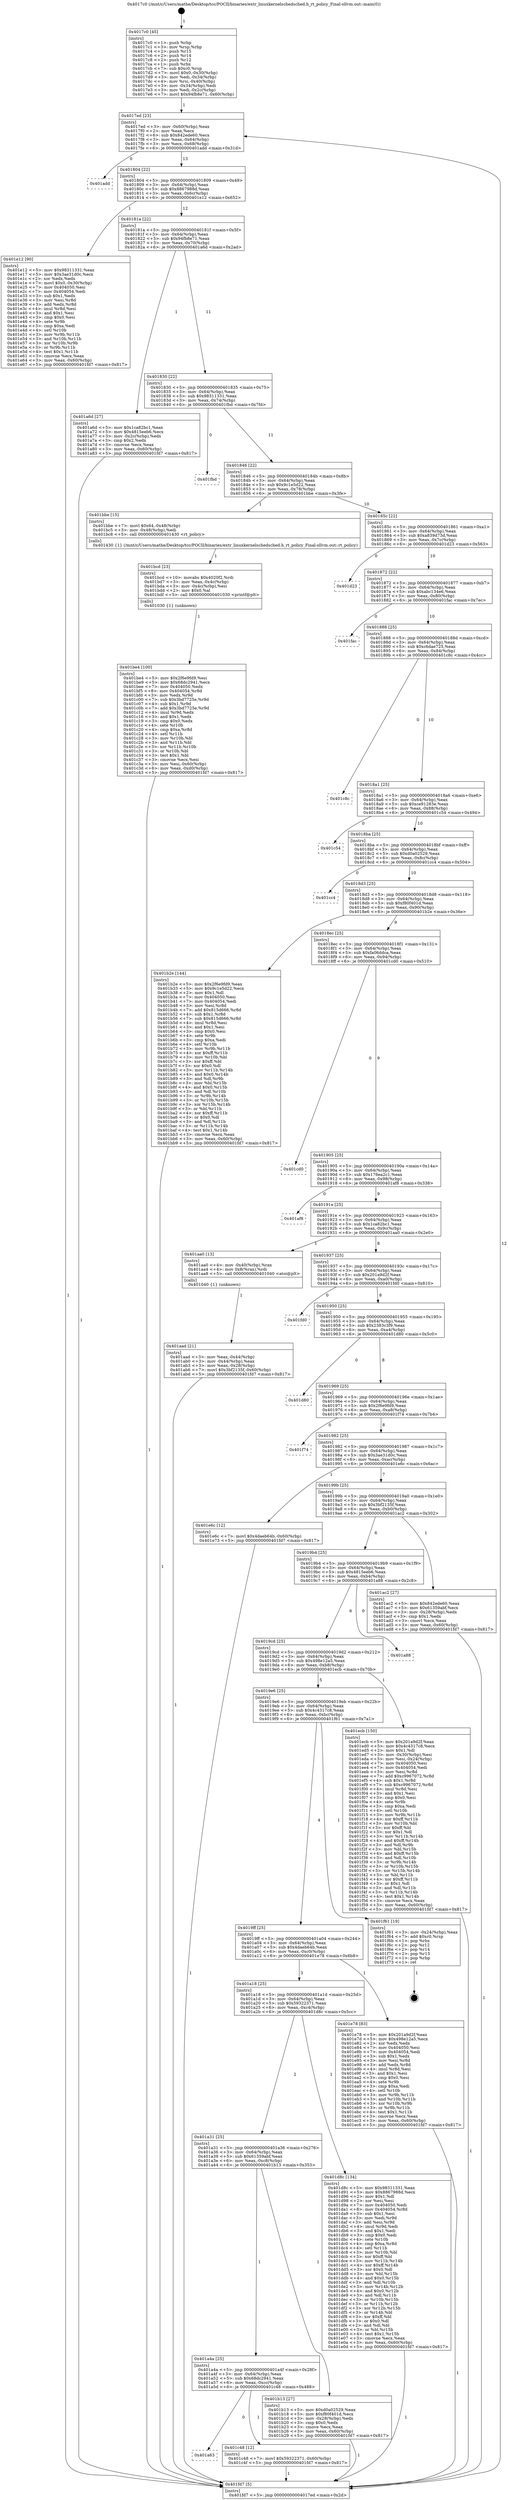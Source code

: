 digraph "0x4017c0" {
  label = "0x4017c0 (/mnt/c/Users/mathe/Desktop/tcc/POCII/binaries/extr_linuxkernelschedsched.h_rt_policy_Final-ollvm.out::main(0))"
  labelloc = "t"
  node[shape=record]

  Entry [label="",width=0.3,height=0.3,shape=circle,fillcolor=black,style=filled]
  "0x4017ed" [label="{
     0x4017ed [23]\l
     | [instrs]\l
     &nbsp;&nbsp;0x4017ed \<+3\>: mov -0x60(%rbp),%eax\l
     &nbsp;&nbsp;0x4017f0 \<+2\>: mov %eax,%ecx\l
     &nbsp;&nbsp;0x4017f2 \<+6\>: sub $0x842ede60,%ecx\l
     &nbsp;&nbsp;0x4017f8 \<+3\>: mov %eax,-0x64(%rbp)\l
     &nbsp;&nbsp;0x4017fb \<+3\>: mov %ecx,-0x68(%rbp)\l
     &nbsp;&nbsp;0x4017fe \<+6\>: je 0000000000401add \<main+0x31d\>\l
  }"]
  "0x401add" [label="{
     0x401add\l
  }", style=dashed]
  "0x401804" [label="{
     0x401804 [22]\l
     | [instrs]\l
     &nbsp;&nbsp;0x401804 \<+5\>: jmp 0000000000401809 \<main+0x49\>\l
     &nbsp;&nbsp;0x401809 \<+3\>: mov -0x64(%rbp),%eax\l
     &nbsp;&nbsp;0x40180c \<+5\>: sub $0x8867988d,%eax\l
     &nbsp;&nbsp;0x401811 \<+3\>: mov %eax,-0x6c(%rbp)\l
     &nbsp;&nbsp;0x401814 \<+6\>: je 0000000000401e12 \<main+0x652\>\l
  }"]
  Exit [label="",width=0.3,height=0.3,shape=circle,fillcolor=black,style=filled,peripheries=2]
  "0x401e12" [label="{
     0x401e12 [90]\l
     | [instrs]\l
     &nbsp;&nbsp;0x401e12 \<+5\>: mov $0x98311331,%eax\l
     &nbsp;&nbsp;0x401e17 \<+5\>: mov $0x3ae31d0c,%ecx\l
     &nbsp;&nbsp;0x401e1c \<+2\>: xor %edx,%edx\l
     &nbsp;&nbsp;0x401e1e \<+7\>: movl $0x0,-0x30(%rbp)\l
     &nbsp;&nbsp;0x401e25 \<+7\>: mov 0x404050,%esi\l
     &nbsp;&nbsp;0x401e2c \<+7\>: mov 0x404054,%edi\l
     &nbsp;&nbsp;0x401e33 \<+3\>: sub $0x1,%edx\l
     &nbsp;&nbsp;0x401e36 \<+3\>: mov %esi,%r8d\l
     &nbsp;&nbsp;0x401e39 \<+3\>: add %edx,%r8d\l
     &nbsp;&nbsp;0x401e3c \<+4\>: imul %r8d,%esi\l
     &nbsp;&nbsp;0x401e40 \<+3\>: and $0x1,%esi\l
     &nbsp;&nbsp;0x401e43 \<+3\>: cmp $0x0,%esi\l
     &nbsp;&nbsp;0x401e46 \<+4\>: sete %r9b\l
     &nbsp;&nbsp;0x401e4a \<+3\>: cmp $0xa,%edi\l
     &nbsp;&nbsp;0x401e4d \<+4\>: setl %r10b\l
     &nbsp;&nbsp;0x401e51 \<+3\>: mov %r9b,%r11b\l
     &nbsp;&nbsp;0x401e54 \<+3\>: and %r10b,%r11b\l
     &nbsp;&nbsp;0x401e57 \<+3\>: xor %r10b,%r9b\l
     &nbsp;&nbsp;0x401e5a \<+3\>: or %r9b,%r11b\l
     &nbsp;&nbsp;0x401e5d \<+4\>: test $0x1,%r11b\l
     &nbsp;&nbsp;0x401e61 \<+3\>: cmovne %ecx,%eax\l
     &nbsp;&nbsp;0x401e64 \<+3\>: mov %eax,-0x60(%rbp)\l
     &nbsp;&nbsp;0x401e67 \<+5\>: jmp 0000000000401fd7 \<main+0x817\>\l
  }"]
  "0x40181a" [label="{
     0x40181a [22]\l
     | [instrs]\l
     &nbsp;&nbsp;0x40181a \<+5\>: jmp 000000000040181f \<main+0x5f\>\l
     &nbsp;&nbsp;0x40181f \<+3\>: mov -0x64(%rbp),%eax\l
     &nbsp;&nbsp;0x401822 \<+5\>: sub $0x94fb8e71,%eax\l
     &nbsp;&nbsp;0x401827 \<+3\>: mov %eax,-0x70(%rbp)\l
     &nbsp;&nbsp;0x40182a \<+6\>: je 0000000000401a6d \<main+0x2ad\>\l
  }"]
  "0x401a63" [label="{
     0x401a63\l
  }", style=dashed]
  "0x401a6d" [label="{
     0x401a6d [27]\l
     | [instrs]\l
     &nbsp;&nbsp;0x401a6d \<+5\>: mov $0x1ca82bc1,%eax\l
     &nbsp;&nbsp;0x401a72 \<+5\>: mov $0x4815eeb6,%ecx\l
     &nbsp;&nbsp;0x401a77 \<+3\>: mov -0x2c(%rbp),%edx\l
     &nbsp;&nbsp;0x401a7a \<+3\>: cmp $0x2,%edx\l
     &nbsp;&nbsp;0x401a7d \<+3\>: cmovne %ecx,%eax\l
     &nbsp;&nbsp;0x401a80 \<+3\>: mov %eax,-0x60(%rbp)\l
     &nbsp;&nbsp;0x401a83 \<+5\>: jmp 0000000000401fd7 \<main+0x817\>\l
  }"]
  "0x401830" [label="{
     0x401830 [22]\l
     | [instrs]\l
     &nbsp;&nbsp;0x401830 \<+5\>: jmp 0000000000401835 \<main+0x75\>\l
     &nbsp;&nbsp;0x401835 \<+3\>: mov -0x64(%rbp),%eax\l
     &nbsp;&nbsp;0x401838 \<+5\>: sub $0x98311331,%eax\l
     &nbsp;&nbsp;0x40183d \<+3\>: mov %eax,-0x74(%rbp)\l
     &nbsp;&nbsp;0x401840 \<+6\>: je 0000000000401fbd \<main+0x7fd\>\l
  }"]
  "0x401fd7" [label="{
     0x401fd7 [5]\l
     | [instrs]\l
     &nbsp;&nbsp;0x401fd7 \<+5\>: jmp 00000000004017ed \<main+0x2d\>\l
  }"]
  "0x4017c0" [label="{
     0x4017c0 [45]\l
     | [instrs]\l
     &nbsp;&nbsp;0x4017c0 \<+1\>: push %rbp\l
     &nbsp;&nbsp;0x4017c1 \<+3\>: mov %rsp,%rbp\l
     &nbsp;&nbsp;0x4017c4 \<+2\>: push %r15\l
     &nbsp;&nbsp;0x4017c6 \<+2\>: push %r14\l
     &nbsp;&nbsp;0x4017c8 \<+2\>: push %r12\l
     &nbsp;&nbsp;0x4017ca \<+1\>: push %rbx\l
     &nbsp;&nbsp;0x4017cb \<+7\>: sub $0xc0,%rsp\l
     &nbsp;&nbsp;0x4017d2 \<+7\>: movl $0x0,-0x30(%rbp)\l
     &nbsp;&nbsp;0x4017d9 \<+3\>: mov %edi,-0x34(%rbp)\l
     &nbsp;&nbsp;0x4017dc \<+4\>: mov %rsi,-0x40(%rbp)\l
     &nbsp;&nbsp;0x4017e0 \<+3\>: mov -0x34(%rbp),%edi\l
     &nbsp;&nbsp;0x4017e3 \<+3\>: mov %edi,-0x2c(%rbp)\l
     &nbsp;&nbsp;0x4017e6 \<+7\>: movl $0x94fb8e71,-0x60(%rbp)\l
  }"]
  "0x401c48" [label="{
     0x401c48 [12]\l
     | [instrs]\l
     &nbsp;&nbsp;0x401c48 \<+7\>: movl $0x59322371,-0x60(%rbp)\l
     &nbsp;&nbsp;0x401c4f \<+5\>: jmp 0000000000401fd7 \<main+0x817\>\l
  }"]
  "0x401fbd" [label="{
     0x401fbd\l
  }", style=dashed]
  "0x401846" [label="{
     0x401846 [22]\l
     | [instrs]\l
     &nbsp;&nbsp;0x401846 \<+5\>: jmp 000000000040184b \<main+0x8b\>\l
     &nbsp;&nbsp;0x40184b \<+3\>: mov -0x64(%rbp),%eax\l
     &nbsp;&nbsp;0x40184e \<+5\>: sub $0x9c1e5d22,%eax\l
     &nbsp;&nbsp;0x401853 \<+3\>: mov %eax,-0x78(%rbp)\l
     &nbsp;&nbsp;0x401856 \<+6\>: je 0000000000401bbe \<main+0x3fe\>\l
  }"]
  "0x401be4" [label="{
     0x401be4 [100]\l
     | [instrs]\l
     &nbsp;&nbsp;0x401be4 \<+5\>: mov $0x2f6e9fd9,%esi\l
     &nbsp;&nbsp;0x401be9 \<+5\>: mov $0x68dc2941,%ecx\l
     &nbsp;&nbsp;0x401bee \<+7\>: mov 0x404050,%edx\l
     &nbsp;&nbsp;0x401bf5 \<+8\>: mov 0x404054,%r8d\l
     &nbsp;&nbsp;0x401bfd \<+3\>: mov %edx,%r9d\l
     &nbsp;&nbsp;0x401c00 \<+7\>: sub $0x3bd7725e,%r9d\l
     &nbsp;&nbsp;0x401c07 \<+4\>: sub $0x1,%r9d\l
     &nbsp;&nbsp;0x401c0b \<+7\>: add $0x3bd7725e,%r9d\l
     &nbsp;&nbsp;0x401c12 \<+4\>: imul %r9d,%edx\l
     &nbsp;&nbsp;0x401c16 \<+3\>: and $0x1,%edx\l
     &nbsp;&nbsp;0x401c19 \<+3\>: cmp $0x0,%edx\l
     &nbsp;&nbsp;0x401c1c \<+4\>: sete %r10b\l
     &nbsp;&nbsp;0x401c20 \<+4\>: cmp $0xa,%r8d\l
     &nbsp;&nbsp;0x401c24 \<+4\>: setl %r11b\l
     &nbsp;&nbsp;0x401c28 \<+3\>: mov %r10b,%bl\l
     &nbsp;&nbsp;0x401c2b \<+3\>: and %r11b,%bl\l
     &nbsp;&nbsp;0x401c2e \<+3\>: xor %r11b,%r10b\l
     &nbsp;&nbsp;0x401c31 \<+3\>: or %r10b,%bl\l
     &nbsp;&nbsp;0x401c34 \<+3\>: test $0x1,%bl\l
     &nbsp;&nbsp;0x401c37 \<+3\>: cmovne %ecx,%esi\l
     &nbsp;&nbsp;0x401c3a \<+3\>: mov %esi,-0x60(%rbp)\l
     &nbsp;&nbsp;0x401c3d \<+6\>: mov %eax,-0xd0(%rbp)\l
     &nbsp;&nbsp;0x401c43 \<+5\>: jmp 0000000000401fd7 \<main+0x817\>\l
  }"]
  "0x401bbe" [label="{
     0x401bbe [15]\l
     | [instrs]\l
     &nbsp;&nbsp;0x401bbe \<+7\>: movl $0x64,-0x48(%rbp)\l
     &nbsp;&nbsp;0x401bc5 \<+3\>: mov -0x48(%rbp),%edi\l
     &nbsp;&nbsp;0x401bc8 \<+5\>: call 0000000000401430 \<rt_policy\>\l
     | [calls]\l
     &nbsp;&nbsp;0x401430 \{1\} (/mnt/c/Users/mathe/Desktop/tcc/POCII/binaries/extr_linuxkernelschedsched.h_rt_policy_Final-ollvm.out::rt_policy)\l
  }"]
  "0x40185c" [label="{
     0x40185c [22]\l
     | [instrs]\l
     &nbsp;&nbsp;0x40185c \<+5\>: jmp 0000000000401861 \<main+0xa1\>\l
     &nbsp;&nbsp;0x401861 \<+3\>: mov -0x64(%rbp),%eax\l
     &nbsp;&nbsp;0x401864 \<+5\>: sub $0xa839d73d,%eax\l
     &nbsp;&nbsp;0x401869 \<+3\>: mov %eax,-0x7c(%rbp)\l
     &nbsp;&nbsp;0x40186c \<+6\>: je 0000000000401d23 \<main+0x563\>\l
  }"]
  "0x401bcd" [label="{
     0x401bcd [23]\l
     | [instrs]\l
     &nbsp;&nbsp;0x401bcd \<+10\>: movabs $0x4020f2,%rdi\l
     &nbsp;&nbsp;0x401bd7 \<+3\>: mov %eax,-0x4c(%rbp)\l
     &nbsp;&nbsp;0x401bda \<+3\>: mov -0x4c(%rbp),%esi\l
     &nbsp;&nbsp;0x401bdd \<+2\>: mov $0x0,%al\l
     &nbsp;&nbsp;0x401bdf \<+5\>: call 0000000000401030 \<printf@plt\>\l
     | [calls]\l
     &nbsp;&nbsp;0x401030 \{1\} (unknown)\l
  }"]
  "0x401d23" [label="{
     0x401d23\l
  }", style=dashed]
  "0x401872" [label="{
     0x401872 [22]\l
     | [instrs]\l
     &nbsp;&nbsp;0x401872 \<+5\>: jmp 0000000000401877 \<main+0xb7\>\l
     &nbsp;&nbsp;0x401877 \<+3\>: mov -0x64(%rbp),%eax\l
     &nbsp;&nbsp;0x40187a \<+5\>: sub $0xabc134e6,%eax\l
     &nbsp;&nbsp;0x40187f \<+3\>: mov %eax,-0x80(%rbp)\l
     &nbsp;&nbsp;0x401882 \<+6\>: je 0000000000401fac \<main+0x7ec\>\l
  }"]
  "0x401a4a" [label="{
     0x401a4a [25]\l
     | [instrs]\l
     &nbsp;&nbsp;0x401a4a \<+5\>: jmp 0000000000401a4f \<main+0x28f\>\l
     &nbsp;&nbsp;0x401a4f \<+3\>: mov -0x64(%rbp),%eax\l
     &nbsp;&nbsp;0x401a52 \<+5\>: sub $0x68dc2941,%eax\l
     &nbsp;&nbsp;0x401a57 \<+6\>: mov %eax,-0xcc(%rbp)\l
     &nbsp;&nbsp;0x401a5d \<+6\>: je 0000000000401c48 \<main+0x488\>\l
  }"]
  "0x401fac" [label="{
     0x401fac\l
  }", style=dashed]
  "0x401888" [label="{
     0x401888 [25]\l
     | [instrs]\l
     &nbsp;&nbsp;0x401888 \<+5\>: jmp 000000000040188d \<main+0xcd\>\l
     &nbsp;&nbsp;0x40188d \<+3\>: mov -0x64(%rbp),%eax\l
     &nbsp;&nbsp;0x401890 \<+5\>: sub $0xc6dae725,%eax\l
     &nbsp;&nbsp;0x401895 \<+6\>: mov %eax,-0x84(%rbp)\l
     &nbsp;&nbsp;0x40189b \<+6\>: je 0000000000401c8c \<main+0x4cc\>\l
  }"]
  "0x401b13" [label="{
     0x401b13 [27]\l
     | [instrs]\l
     &nbsp;&nbsp;0x401b13 \<+5\>: mov $0xd0a02529,%eax\l
     &nbsp;&nbsp;0x401b18 \<+5\>: mov $0xf80f401d,%ecx\l
     &nbsp;&nbsp;0x401b1d \<+3\>: mov -0x28(%rbp),%edx\l
     &nbsp;&nbsp;0x401b20 \<+3\>: cmp $0x0,%edx\l
     &nbsp;&nbsp;0x401b23 \<+3\>: cmove %ecx,%eax\l
     &nbsp;&nbsp;0x401b26 \<+3\>: mov %eax,-0x60(%rbp)\l
     &nbsp;&nbsp;0x401b29 \<+5\>: jmp 0000000000401fd7 \<main+0x817\>\l
  }"]
  "0x401c8c" [label="{
     0x401c8c\l
  }", style=dashed]
  "0x4018a1" [label="{
     0x4018a1 [25]\l
     | [instrs]\l
     &nbsp;&nbsp;0x4018a1 \<+5\>: jmp 00000000004018a6 \<main+0xe6\>\l
     &nbsp;&nbsp;0x4018a6 \<+3\>: mov -0x64(%rbp),%eax\l
     &nbsp;&nbsp;0x4018a9 \<+5\>: sub $0xce91283e,%eax\l
     &nbsp;&nbsp;0x4018ae \<+6\>: mov %eax,-0x88(%rbp)\l
     &nbsp;&nbsp;0x4018b4 \<+6\>: je 0000000000401c54 \<main+0x494\>\l
  }"]
  "0x401a31" [label="{
     0x401a31 [25]\l
     | [instrs]\l
     &nbsp;&nbsp;0x401a31 \<+5\>: jmp 0000000000401a36 \<main+0x276\>\l
     &nbsp;&nbsp;0x401a36 \<+3\>: mov -0x64(%rbp),%eax\l
     &nbsp;&nbsp;0x401a39 \<+5\>: sub $0x61359abf,%eax\l
     &nbsp;&nbsp;0x401a3e \<+6\>: mov %eax,-0xc8(%rbp)\l
     &nbsp;&nbsp;0x401a44 \<+6\>: je 0000000000401b13 \<main+0x353\>\l
  }"]
  "0x401c54" [label="{
     0x401c54\l
  }", style=dashed]
  "0x4018ba" [label="{
     0x4018ba [25]\l
     | [instrs]\l
     &nbsp;&nbsp;0x4018ba \<+5\>: jmp 00000000004018bf \<main+0xff\>\l
     &nbsp;&nbsp;0x4018bf \<+3\>: mov -0x64(%rbp),%eax\l
     &nbsp;&nbsp;0x4018c2 \<+5\>: sub $0xd0a02529,%eax\l
     &nbsp;&nbsp;0x4018c7 \<+6\>: mov %eax,-0x8c(%rbp)\l
     &nbsp;&nbsp;0x4018cd \<+6\>: je 0000000000401cc4 \<main+0x504\>\l
  }"]
  "0x401d8c" [label="{
     0x401d8c [134]\l
     | [instrs]\l
     &nbsp;&nbsp;0x401d8c \<+5\>: mov $0x98311331,%eax\l
     &nbsp;&nbsp;0x401d91 \<+5\>: mov $0x8867988d,%ecx\l
     &nbsp;&nbsp;0x401d96 \<+2\>: mov $0x1,%dl\l
     &nbsp;&nbsp;0x401d98 \<+2\>: xor %esi,%esi\l
     &nbsp;&nbsp;0x401d9a \<+7\>: mov 0x404050,%edi\l
     &nbsp;&nbsp;0x401da1 \<+8\>: mov 0x404054,%r8d\l
     &nbsp;&nbsp;0x401da9 \<+3\>: sub $0x1,%esi\l
     &nbsp;&nbsp;0x401dac \<+3\>: mov %edi,%r9d\l
     &nbsp;&nbsp;0x401daf \<+3\>: add %esi,%r9d\l
     &nbsp;&nbsp;0x401db2 \<+4\>: imul %r9d,%edi\l
     &nbsp;&nbsp;0x401db6 \<+3\>: and $0x1,%edi\l
     &nbsp;&nbsp;0x401db9 \<+3\>: cmp $0x0,%edi\l
     &nbsp;&nbsp;0x401dbc \<+4\>: sete %r10b\l
     &nbsp;&nbsp;0x401dc0 \<+4\>: cmp $0xa,%r8d\l
     &nbsp;&nbsp;0x401dc4 \<+4\>: setl %r11b\l
     &nbsp;&nbsp;0x401dc8 \<+3\>: mov %r10b,%bl\l
     &nbsp;&nbsp;0x401dcb \<+3\>: xor $0xff,%bl\l
     &nbsp;&nbsp;0x401dce \<+3\>: mov %r11b,%r14b\l
     &nbsp;&nbsp;0x401dd1 \<+4\>: xor $0xff,%r14b\l
     &nbsp;&nbsp;0x401dd5 \<+3\>: xor $0x0,%dl\l
     &nbsp;&nbsp;0x401dd8 \<+3\>: mov %bl,%r15b\l
     &nbsp;&nbsp;0x401ddb \<+4\>: and $0x0,%r15b\l
     &nbsp;&nbsp;0x401ddf \<+3\>: and %dl,%r10b\l
     &nbsp;&nbsp;0x401de2 \<+3\>: mov %r14b,%r12b\l
     &nbsp;&nbsp;0x401de5 \<+4\>: and $0x0,%r12b\l
     &nbsp;&nbsp;0x401de9 \<+3\>: and %dl,%r11b\l
     &nbsp;&nbsp;0x401dec \<+3\>: or %r10b,%r15b\l
     &nbsp;&nbsp;0x401def \<+3\>: or %r11b,%r12b\l
     &nbsp;&nbsp;0x401df2 \<+3\>: xor %r12b,%r15b\l
     &nbsp;&nbsp;0x401df5 \<+3\>: or %r14b,%bl\l
     &nbsp;&nbsp;0x401df8 \<+3\>: xor $0xff,%bl\l
     &nbsp;&nbsp;0x401dfb \<+3\>: or $0x0,%dl\l
     &nbsp;&nbsp;0x401dfe \<+2\>: and %dl,%bl\l
     &nbsp;&nbsp;0x401e00 \<+3\>: or %bl,%r15b\l
     &nbsp;&nbsp;0x401e03 \<+4\>: test $0x1,%r15b\l
     &nbsp;&nbsp;0x401e07 \<+3\>: cmovne %ecx,%eax\l
     &nbsp;&nbsp;0x401e0a \<+3\>: mov %eax,-0x60(%rbp)\l
     &nbsp;&nbsp;0x401e0d \<+5\>: jmp 0000000000401fd7 \<main+0x817\>\l
  }"]
  "0x401cc4" [label="{
     0x401cc4\l
  }", style=dashed]
  "0x4018d3" [label="{
     0x4018d3 [25]\l
     | [instrs]\l
     &nbsp;&nbsp;0x4018d3 \<+5\>: jmp 00000000004018d8 \<main+0x118\>\l
     &nbsp;&nbsp;0x4018d8 \<+3\>: mov -0x64(%rbp),%eax\l
     &nbsp;&nbsp;0x4018db \<+5\>: sub $0xf80f401d,%eax\l
     &nbsp;&nbsp;0x4018e0 \<+6\>: mov %eax,-0x90(%rbp)\l
     &nbsp;&nbsp;0x4018e6 \<+6\>: je 0000000000401b2e \<main+0x36e\>\l
  }"]
  "0x401a18" [label="{
     0x401a18 [25]\l
     | [instrs]\l
     &nbsp;&nbsp;0x401a18 \<+5\>: jmp 0000000000401a1d \<main+0x25d\>\l
     &nbsp;&nbsp;0x401a1d \<+3\>: mov -0x64(%rbp),%eax\l
     &nbsp;&nbsp;0x401a20 \<+5\>: sub $0x59322371,%eax\l
     &nbsp;&nbsp;0x401a25 \<+6\>: mov %eax,-0xc4(%rbp)\l
     &nbsp;&nbsp;0x401a2b \<+6\>: je 0000000000401d8c \<main+0x5cc\>\l
  }"]
  "0x401b2e" [label="{
     0x401b2e [144]\l
     | [instrs]\l
     &nbsp;&nbsp;0x401b2e \<+5\>: mov $0x2f6e9fd9,%eax\l
     &nbsp;&nbsp;0x401b33 \<+5\>: mov $0x9c1e5d22,%ecx\l
     &nbsp;&nbsp;0x401b38 \<+2\>: mov $0x1,%dl\l
     &nbsp;&nbsp;0x401b3a \<+7\>: mov 0x404050,%esi\l
     &nbsp;&nbsp;0x401b41 \<+7\>: mov 0x404054,%edi\l
     &nbsp;&nbsp;0x401b48 \<+3\>: mov %esi,%r8d\l
     &nbsp;&nbsp;0x401b4b \<+7\>: add $0x815d666,%r8d\l
     &nbsp;&nbsp;0x401b52 \<+4\>: sub $0x1,%r8d\l
     &nbsp;&nbsp;0x401b56 \<+7\>: sub $0x815d666,%r8d\l
     &nbsp;&nbsp;0x401b5d \<+4\>: imul %r8d,%esi\l
     &nbsp;&nbsp;0x401b61 \<+3\>: and $0x1,%esi\l
     &nbsp;&nbsp;0x401b64 \<+3\>: cmp $0x0,%esi\l
     &nbsp;&nbsp;0x401b67 \<+4\>: sete %r9b\l
     &nbsp;&nbsp;0x401b6b \<+3\>: cmp $0xa,%edi\l
     &nbsp;&nbsp;0x401b6e \<+4\>: setl %r10b\l
     &nbsp;&nbsp;0x401b72 \<+3\>: mov %r9b,%r11b\l
     &nbsp;&nbsp;0x401b75 \<+4\>: xor $0xff,%r11b\l
     &nbsp;&nbsp;0x401b79 \<+3\>: mov %r10b,%bl\l
     &nbsp;&nbsp;0x401b7c \<+3\>: xor $0xff,%bl\l
     &nbsp;&nbsp;0x401b7f \<+3\>: xor $0x0,%dl\l
     &nbsp;&nbsp;0x401b82 \<+3\>: mov %r11b,%r14b\l
     &nbsp;&nbsp;0x401b85 \<+4\>: and $0x0,%r14b\l
     &nbsp;&nbsp;0x401b89 \<+3\>: and %dl,%r9b\l
     &nbsp;&nbsp;0x401b8c \<+3\>: mov %bl,%r15b\l
     &nbsp;&nbsp;0x401b8f \<+4\>: and $0x0,%r15b\l
     &nbsp;&nbsp;0x401b93 \<+3\>: and %dl,%r10b\l
     &nbsp;&nbsp;0x401b96 \<+3\>: or %r9b,%r14b\l
     &nbsp;&nbsp;0x401b99 \<+3\>: or %r10b,%r15b\l
     &nbsp;&nbsp;0x401b9c \<+3\>: xor %r15b,%r14b\l
     &nbsp;&nbsp;0x401b9f \<+3\>: or %bl,%r11b\l
     &nbsp;&nbsp;0x401ba2 \<+4\>: xor $0xff,%r11b\l
     &nbsp;&nbsp;0x401ba6 \<+3\>: or $0x0,%dl\l
     &nbsp;&nbsp;0x401ba9 \<+3\>: and %dl,%r11b\l
     &nbsp;&nbsp;0x401bac \<+3\>: or %r11b,%r14b\l
     &nbsp;&nbsp;0x401baf \<+4\>: test $0x1,%r14b\l
     &nbsp;&nbsp;0x401bb3 \<+3\>: cmovne %ecx,%eax\l
     &nbsp;&nbsp;0x401bb6 \<+3\>: mov %eax,-0x60(%rbp)\l
     &nbsp;&nbsp;0x401bb9 \<+5\>: jmp 0000000000401fd7 \<main+0x817\>\l
  }"]
  "0x4018ec" [label="{
     0x4018ec [25]\l
     | [instrs]\l
     &nbsp;&nbsp;0x4018ec \<+5\>: jmp 00000000004018f1 \<main+0x131\>\l
     &nbsp;&nbsp;0x4018f1 \<+3\>: mov -0x64(%rbp),%eax\l
     &nbsp;&nbsp;0x4018f4 \<+5\>: sub $0xfa06ddca,%eax\l
     &nbsp;&nbsp;0x4018f9 \<+6\>: mov %eax,-0x94(%rbp)\l
     &nbsp;&nbsp;0x4018ff \<+6\>: je 0000000000401cd0 \<main+0x510\>\l
  }"]
  "0x401e78" [label="{
     0x401e78 [83]\l
     | [instrs]\l
     &nbsp;&nbsp;0x401e78 \<+5\>: mov $0x201a9d2f,%eax\l
     &nbsp;&nbsp;0x401e7d \<+5\>: mov $0x498e12a5,%ecx\l
     &nbsp;&nbsp;0x401e82 \<+2\>: xor %edx,%edx\l
     &nbsp;&nbsp;0x401e84 \<+7\>: mov 0x404050,%esi\l
     &nbsp;&nbsp;0x401e8b \<+7\>: mov 0x404054,%edi\l
     &nbsp;&nbsp;0x401e92 \<+3\>: sub $0x1,%edx\l
     &nbsp;&nbsp;0x401e95 \<+3\>: mov %esi,%r8d\l
     &nbsp;&nbsp;0x401e98 \<+3\>: add %edx,%r8d\l
     &nbsp;&nbsp;0x401e9b \<+4\>: imul %r8d,%esi\l
     &nbsp;&nbsp;0x401e9f \<+3\>: and $0x1,%esi\l
     &nbsp;&nbsp;0x401ea2 \<+3\>: cmp $0x0,%esi\l
     &nbsp;&nbsp;0x401ea5 \<+4\>: sete %r9b\l
     &nbsp;&nbsp;0x401ea9 \<+3\>: cmp $0xa,%edi\l
     &nbsp;&nbsp;0x401eac \<+4\>: setl %r10b\l
     &nbsp;&nbsp;0x401eb0 \<+3\>: mov %r9b,%r11b\l
     &nbsp;&nbsp;0x401eb3 \<+3\>: and %r10b,%r11b\l
     &nbsp;&nbsp;0x401eb6 \<+3\>: xor %r10b,%r9b\l
     &nbsp;&nbsp;0x401eb9 \<+3\>: or %r9b,%r11b\l
     &nbsp;&nbsp;0x401ebc \<+4\>: test $0x1,%r11b\l
     &nbsp;&nbsp;0x401ec0 \<+3\>: cmovne %ecx,%eax\l
     &nbsp;&nbsp;0x401ec3 \<+3\>: mov %eax,-0x60(%rbp)\l
     &nbsp;&nbsp;0x401ec6 \<+5\>: jmp 0000000000401fd7 \<main+0x817\>\l
  }"]
  "0x401cd0" [label="{
     0x401cd0\l
  }", style=dashed]
  "0x401905" [label="{
     0x401905 [25]\l
     | [instrs]\l
     &nbsp;&nbsp;0x401905 \<+5\>: jmp 000000000040190a \<main+0x14a\>\l
     &nbsp;&nbsp;0x40190a \<+3\>: mov -0x64(%rbp),%eax\l
     &nbsp;&nbsp;0x40190d \<+5\>: sub $0x176ea2c1,%eax\l
     &nbsp;&nbsp;0x401912 \<+6\>: mov %eax,-0x98(%rbp)\l
     &nbsp;&nbsp;0x401918 \<+6\>: je 0000000000401af8 \<main+0x338\>\l
  }"]
  "0x4019ff" [label="{
     0x4019ff [25]\l
     | [instrs]\l
     &nbsp;&nbsp;0x4019ff \<+5\>: jmp 0000000000401a04 \<main+0x244\>\l
     &nbsp;&nbsp;0x401a04 \<+3\>: mov -0x64(%rbp),%eax\l
     &nbsp;&nbsp;0x401a07 \<+5\>: sub $0x4daeb64b,%eax\l
     &nbsp;&nbsp;0x401a0c \<+6\>: mov %eax,-0xc0(%rbp)\l
     &nbsp;&nbsp;0x401a12 \<+6\>: je 0000000000401e78 \<main+0x6b8\>\l
  }"]
  "0x401af8" [label="{
     0x401af8\l
  }", style=dashed]
  "0x40191e" [label="{
     0x40191e [25]\l
     | [instrs]\l
     &nbsp;&nbsp;0x40191e \<+5\>: jmp 0000000000401923 \<main+0x163\>\l
     &nbsp;&nbsp;0x401923 \<+3\>: mov -0x64(%rbp),%eax\l
     &nbsp;&nbsp;0x401926 \<+5\>: sub $0x1ca82bc1,%eax\l
     &nbsp;&nbsp;0x40192b \<+6\>: mov %eax,-0x9c(%rbp)\l
     &nbsp;&nbsp;0x401931 \<+6\>: je 0000000000401aa0 \<main+0x2e0\>\l
  }"]
  "0x401f61" [label="{
     0x401f61 [19]\l
     | [instrs]\l
     &nbsp;&nbsp;0x401f61 \<+3\>: mov -0x24(%rbp),%eax\l
     &nbsp;&nbsp;0x401f64 \<+7\>: add $0xc0,%rsp\l
     &nbsp;&nbsp;0x401f6b \<+1\>: pop %rbx\l
     &nbsp;&nbsp;0x401f6c \<+2\>: pop %r12\l
     &nbsp;&nbsp;0x401f6e \<+2\>: pop %r14\l
     &nbsp;&nbsp;0x401f70 \<+2\>: pop %r15\l
     &nbsp;&nbsp;0x401f72 \<+1\>: pop %rbp\l
     &nbsp;&nbsp;0x401f73 \<+1\>: ret\l
  }"]
  "0x401aa0" [label="{
     0x401aa0 [13]\l
     | [instrs]\l
     &nbsp;&nbsp;0x401aa0 \<+4\>: mov -0x40(%rbp),%rax\l
     &nbsp;&nbsp;0x401aa4 \<+4\>: mov 0x8(%rax),%rdi\l
     &nbsp;&nbsp;0x401aa8 \<+5\>: call 0000000000401040 \<atoi@plt\>\l
     | [calls]\l
     &nbsp;&nbsp;0x401040 \{1\} (unknown)\l
  }"]
  "0x401937" [label="{
     0x401937 [25]\l
     | [instrs]\l
     &nbsp;&nbsp;0x401937 \<+5\>: jmp 000000000040193c \<main+0x17c\>\l
     &nbsp;&nbsp;0x40193c \<+3\>: mov -0x64(%rbp),%eax\l
     &nbsp;&nbsp;0x40193f \<+5\>: sub $0x201a9d2f,%eax\l
     &nbsp;&nbsp;0x401944 \<+6\>: mov %eax,-0xa0(%rbp)\l
     &nbsp;&nbsp;0x40194a \<+6\>: je 0000000000401fd0 \<main+0x810\>\l
  }"]
  "0x401aad" [label="{
     0x401aad [21]\l
     | [instrs]\l
     &nbsp;&nbsp;0x401aad \<+3\>: mov %eax,-0x44(%rbp)\l
     &nbsp;&nbsp;0x401ab0 \<+3\>: mov -0x44(%rbp),%eax\l
     &nbsp;&nbsp;0x401ab3 \<+3\>: mov %eax,-0x28(%rbp)\l
     &nbsp;&nbsp;0x401ab6 \<+7\>: movl $0x3bf2135f,-0x60(%rbp)\l
     &nbsp;&nbsp;0x401abd \<+5\>: jmp 0000000000401fd7 \<main+0x817\>\l
  }"]
  "0x4019e6" [label="{
     0x4019e6 [25]\l
     | [instrs]\l
     &nbsp;&nbsp;0x4019e6 \<+5\>: jmp 00000000004019eb \<main+0x22b\>\l
     &nbsp;&nbsp;0x4019eb \<+3\>: mov -0x64(%rbp),%eax\l
     &nbsp;&nbsp;0x4019ee \<+5\>: sub $0x4c4317c8,%eax\l
     &nbsp;&nbsp;0x4019f3 \<+6\>: mov %eax,-0xbc(%rbp)\l
     &nbsp;&nbsp;0x4019f9 \<+6\>: je 0000000000401f61 \<main+0x7a1\>\l
  }"]
  "0x401fd0" [label="{
     0x401fd0\l
  }", style=dashed]
  "0x401950" [label="{
     0x401950 [25]\l
     | [instrs]\l
     &nbsp;&nbsp;0x401950 \<+5\>: jmp 0000000000401955 \<main+0x195\>\l
     &nbsp;&nbsp;0x401955 \<+3\>: mov -0x64(%rbp),%eax\l
     &nbsp;&nbsp;0x401958 \<+5\>: sub $0x2383c3f9,%eax\l
     &nbsp;&nbsp;0x40195d \<+6\>: mov %eax,-0xa4(%rbp)\l
     &nbsp;&nbsp;0x401963 \<+6\>: je 0000000000401d80 \<main+0x5c0\>\l
  }"]
  "0x401ecb" [label="{
     0x401ecb [150]\l
     | [instrs]\l
     &nbsp;&nbsp;0x401ecb \<+5\>: mov $0x201a9d2f,%eax\l
     &nbsp;&nbsp;0x401ed0 \<+5\>: mov $0x4c4317c8,%ecx\l
     &nbsp;&nbsp;0x401ed5 \<+2\>: mov $0x1,%dl\l
     &nbsp;&nbsp;0x401ed7 \<+3\>: mov -0x30(%rbp),%esi\l
     &nbsp;&nbsp;0x401eda \<+3\>: mov %esi,-0x24(%rbp)\l
     &nbsp;&nbsp;0x401edd \<+7\>: mov 0x404050,%esi\l
     &nbsp;&nbsp;0x401ee4 \<+7\>: mov 0x404054,%edi\l
     &nbsp;&nbsp;0x401eeb \<+3\>: mov %esi,%r8d\l
     &nbsp;&nbsp;0x401eee \<+7\>: add $0xc9967072,%r8d\l
     &nbsp;&nbsp;0x401ef5 \<+4\>: sub $0x1,%r8d\l
     &nbsp;&nbsp;0x401ef9 \<+7\>: sub $0xc9967072,%r8d\l
     &nbsp;&nbsp;0x401f00 \<+4\>: imul %r8d,%esi\l
     &nbsp;&nbsp;0x401f04 \<+3\>: and $0x1,%esi\l
     &nbsp;&nbsp;0x401f07 \<+3\>: cmp $0x0,%esi\l
     &nbsp;&nbsp;0x401f0a \<+4\>: sete %r9b\l
     &nbsp;&nbsp;0x401f0e \<+3\>: cmp $0xa,%edi\l
     &nbsp;&nbsp;0x401f11 \<+4\>: setl %r10b\l
     &nbsp;&nbsp;0x401f15 \<+3\>: mov %r9b,%r11b\l
     &nbsp;&nbsp;0x401f18 \<+4\>: xor $0xff,%r11b\l
     &nbsp;&nbsp;0x401f1c \<+3\>: mov %r10b,%bl\l
     &nbsp;&nbsp;0x401f1f \<+3\>: xor $0xff,%bl\l
     &nbsp;&nbsp;0x401f22 \<+3\>: xor $0x1,%dl\l
     &nbsp;&nbsp;0x401f25 \<+3\>: mov %r11b,%r14b\l
     &nbsp;&nbsp;0x401f28 \<+4\>: and $0xff,%r14b\l
     &nbsp;&nbsp;0x401f2c \<+3\>: and %dl,%r9b\l
     &nbsp;&nbsp;0x401f2f \<+3\>: mov %bl,%r15b\l
     &nbsp;&nbsp;0x401f32 \<+4\>: and $0xff,%r15b\l
     &nbsp;&nbsp;0x401f36 \<+3\>: and %dl,%r10b\l
     &nbsp;&nbsp;0x401f39 \<+3\>: or %r9b,%r14b\l
     &nbsp;&nbsp;0x401f3c \<+3\>: or %r10b,%r15b\l
     &nbsp;&nbsp;0x401f3f \<+3\>: xor %r15b,%r14b\l
     &nbsp;&nbsp;0x401f42 \<+3\>: or %bl,%r11b\l
     &nbsp;&nbsp;0x401f45 \<+4\>: xor $0xff,%r11b\l
     &nbsp;&nbsp;0x401f49 \<+3\>: or $0x1,%dl\l
     &nbsp;&nbsp;0x401f4c \<+3\>: and %dl,%r11b\l
     &nbsp;&nbsp;0x401f4f \<+3\>: or %r11b,%r14b\l
     &nbsp;&nbsp;0x401f52 \<+4\>: test $0x1,%r14b\l
     &nbsp;&nbsp;0x401f56 \<+3\>: cmovne %ecx,%eax\l
     &nbsp;&nbsp;0x401f59 \<+3\>: mov %eax,-0x60(%rbp)\l
     &nbsp;&nbsp;0x401f5c \<+5\>: jmp 0000000000401fd7 \<main+0x817\>\l
  }"]
  "0x401d80" [label="{
     0x401d80\l
  }", style=dashed]
  "0x401969" [label="{
     0x401969 [25]\l
     | [instrs]\l
     &nbsp;&nbsp;0x401969 \<+5\>: jmp 000000000040196e \<main+0x1ae\>\l
     &nbsp;&nbsp;0x40196e \<+3\>: mov -0x64(%rbp),%eax\l
     &nbsp;&nbsp;0x401971 \<+5\>: sub $0x2f6e9fd9,%eax\l
     &nbsp;&nbsp;0x401976 \<+6\>: mov %eax,-0xa8(%rbp)\l
     &nbsp;&nbsp;0x40197c \<+6\>: je 0000000000401f74 \<main+0x7b4\>\l
  }"]
  "0x4019cd" [label="{
     0x4019cd [25]\l
     | [instrs]\l
     &nbsp;&nbsp;0x4019cd \<+5\>: jmp 00000000004019d2 \<main+0x212\>\l
     &nbsp;&nbsp;0x4019d2 \<+3\>: mov -0x64(%rbp),%eax\l
     &nbsp;&nbsp;0x4019d5 \<+5\>: sub $0x498e12a5,%eax\l
     &nbsp;&nbsp;0x4019da \<+6\>: mov %eax,-0xb8(%rbp)\l
     &nbsp;&nbsp;0x4019e0 \<+6\>: je 0000000000401ecb \<main+0x70b\>\l
  }"]
  "0x401f74" [label="{
     0x401f74\l
  }", style=dashed]
  "0x401982" [label="{
     0x401982 [25]\l
     | [instrs]\l
     &nbsp;&nbsp;0x401982 \<+5\>: jmp 0000000000401987 \<main+0x1c7\>\l
     &nbsp;&nbsp;0x401987 \<+3\>: mov -0x64(%rbp),%eax\l
     &nbsp;&nbsp;0x40198a \<+5\>: sub $0x3ae31d0c,%eax\l
     &nbsp;&nbsp;0x40198f \<+6\>: mov %eax,-0xac(%rbp)\l
     &nbsp;&nbsp;0x401995 \<+6\>: je 0000000000401e6c \<main+0x6ac\>\l
  }"]
  "0x401a88" [label="{
     0x401a88\l
  }", style=dashed]
  "0x401e6c" [label="{
     0x401e6c [12]\l
     | [instrs]\l
     &nbsp;&nbsp;0x401e6c \<+7\>: movl $0x4daeb64b,-0x60(%rbp)\l
     &nbsp;&nbsp;0x401e73 \<+5\>: jmp 0000000000401fd7 \<main+0x817\>\l
  }"]
  "0x40199b" [label="{
     0x40199b [25]\l
     | [instrs]\l
     &nbsp;&nbsp;0x40199b \<+5\>: jmp 00000000004019a0 \<main+0x1e0\>\l
     &nbsp;&nbsp;0x4019a0 \<+3\>: mov -0x64(%rbp),%eax\l
     &nbsp;&nbsp;0x4019a3 \<+5\>: sub $0x3bf2135f,%eax\l
     &nbsp;&nbsp;0x4019a8 \<+6\>: mov %eax,-0xb0(%rbp)\l
     &nbsp;&nbsp;0x4019ae \<+6\>: je 0000000000401ac2 \<main+0x302\>\l
  }"]
  "0x4019b4" [label="{
     0x4019b4 [25]\l
     | [instrs]\l
     &nbsp;&nbsp;0x4019b4 \<+5\>: jmp 00000000004019b9 \<main+0x1f9\>\l
     &nbsp;&nbsp;0x4019b9 \<+3\>: mov -0x64(%rbp),%eax\l
     &nbsp;&nbsp;0x4019bc \<+5\>: sub $0x4815eeb6,%eax\l
     &nbsp;&nbsp;0x4019c1 \<+6\>: mov %eax,-0xb4(%rbp)\l
     &nbsp;&nbsp;0x4019c7 \<+6\>: je 0000000000401a88 \<main+0x2c8\>\l
  }"]
  "0x401ac2" [label="{
     0x401ac2 [27]\l
     | [instrs]\l
     &nbsp;&nbsp;0x401ac2 \<+5\>: mov $0x842ede60,%eax\l
     &nbsp;&nbsp;0x401ac7 \<+5\>: mov $0x61359abf,%ecx\l
     &nbsp;&nbsp;0x401acc \<+3\>: mov -0x28(%rbp),%edx\l
     &nbsp;&nbsp;0x401acf \<+3\>: cmp $0x1,%edx\l
     &nbsp;&nbsp;0x401ad2 \<+3\>: cmovl %ecx,%eax\l
     &nbsp;&nbsp;0x401ad5 \<+3\>: mov %eax,-0x60(%rbp)\l
     &nbsp;&nbsp;0x401ad8 \<+5\>: jmp 0000000000401fd7 \<main+0x817\>\l
  }"]
  Entry -> "0x4017c0" [label=" 1"]
  "0x4017ed" -> "0x401add" [label=" 0"]
  "0x4017ed" -> "0x401804" [label=" 13"]
  "0x401f61" -> Exit [label=" 1"]
  "0x401804" -> "0x401e12" [label=" 1"]
  "0x401804" -> "0x40181a" [label=" 12"]
  "0x401ecb" -> "0x401fd7" [label=" 1"]
  "0x40181a" -> "0x401a6d" [label=" 1"]
  "0x40181a" -> "0x401830" [label=" 11"]
  "0x401a6d" -> "0x401fd7" [label=" 1"]
  "0x4017c0" -> "0x4017ed" [label=" 1"]
  "0x401fd7" -> "0x4017ed" [label=" 12"]
  "0x401e78" -> "0x401fd7" [label=" 1"]
  "0x401830" -> "0x401fbd" [label=" 0"]
  "0x401830" -> "0x401846" [label=" 11"]
  "0x401e6c" -> "0x401fd7" [label=" 1"]
  "0x401846" -> "0x401bbe" [label=" 1"]
  "0x401846" -> "0x40185c" [label=" 10"]
  "0x401d8c" -> "0x401fd7" [label=" 1"]
  "0x40185c" -> "0x401d23" [label=" 0"]
  "0x40185c" -> "0x401872" [label=" 10"]
  "0x401c48" -> "0x401fd7" [label=" 1"]
  "0x401872" -> "0x401fac" [label=" 0"]
  "0x401872" -> "0x401888" [label=" 10"]
  "0x401a4a" -> "0x401a63" [label=" 0"]
  "0x401888" -> "0x401c8c" [label=" 0"]
  "0x401888" -> "0x4018a1" [label=" 10"]
  "0x401a4a" -> "0x401c48" [label=" 1"]
  "0x4018a1" -> "0x401c54" [label=" 0"]
  "0x4018a1" -> "0x4018ba" [label=" 10"]
  "0x401be4" -> "0x401fd7" [label=" 1"]
  "0x4018ba" -> "0x401cc4" [label=" 0"]
  "0x4018ba" -> "0x4018d3" [label=" 10"]
  "0x401bcd" -> "0x401be4" [label=" 1"]
  "0x4018d3" -> "0x401b2e" [label=" 1"]
  "0x4018d3" -> "0x4018ec" [label=" 9"]
  "0x401b2e" -> "0x401fd7" [label=" 1"]
  "0x4018ec" -> "0x401cd0" [label=" 0"]
  "0x4018ec" -> "0x401905" [label=" 9"]
  "0x401b13" -> "0x401fd7" [label=" 1"]
  "0x401905" -> "0x401af8" [label=" 0"]
  "0x401905" -> "0x40191e" [label=" 9"]
  "0x401a31" -> "0x401b13" [label=" 1"]
  "0x40191e" -> "0x401aa0" [label=" 1"]
  "0x40191e" -> "0x401937" [label=" 8"]
  "0x401aa0" -> "0x401aad" [label=" 1"]
  "0x401aad" -> "0x401fd7" [label=" 1"]
  "0x401e12" -> "0x401fd7" [label=" 1"]
  "0x401937" -> "0x401fd0" [label=" 0"]
  "0x401937" -> "0x401950" [label=" 8"]
  "0x401a18" -> "0x401d8c" [label=" 1"]
  "0x401950" -> "0x401d80" [label=" 0"]
  "0x401950" -> "0x401969" [label=" 8"]
  "0x401bbe" -> "0x401bcd" [label=" 1"]
  "0x401969" -> "0x401f74" [label=" 0"]
  "0x401969" -> "0x401982" [label=" 8"]
  "0x4019ff" -> "0x401e78" [label=" 1"]
  "0x401982" -> "0x401e6c" [label=" 1"]
  "0x401982" -> "0x40199b" [label=" 7"]
  "0x401a31" -> "0x401a4a" [label=" 1"]
  "0x40199b" -> "0x401ac2" [label=" 1"]
  "0x40199b" -> "0x4019b4" [label=" 6"]
  "0x401ac2" -> "0x401fd7" [label=" 1"]
  "0x4019e6" -> "0x4019ff" [label=" 4"]
  "0x4019b4" -> "0x401a88" [label=" 0"]
  "0x4019b4" -> "0x4019cd" [label=" 6"]
  "0x4019ff" -> "0x401a18" [label=" 3"]
  "0x4019cd" -> "0x401ecb" [label=" 1"]
  "0x4019cd" -> "0x4019e6" [label=" 5"]
  "0x401a18" -> "0x401a31" [label=" 2"]
  "0x4019e6" -> "0x401f61" [label=" 1"]
}
